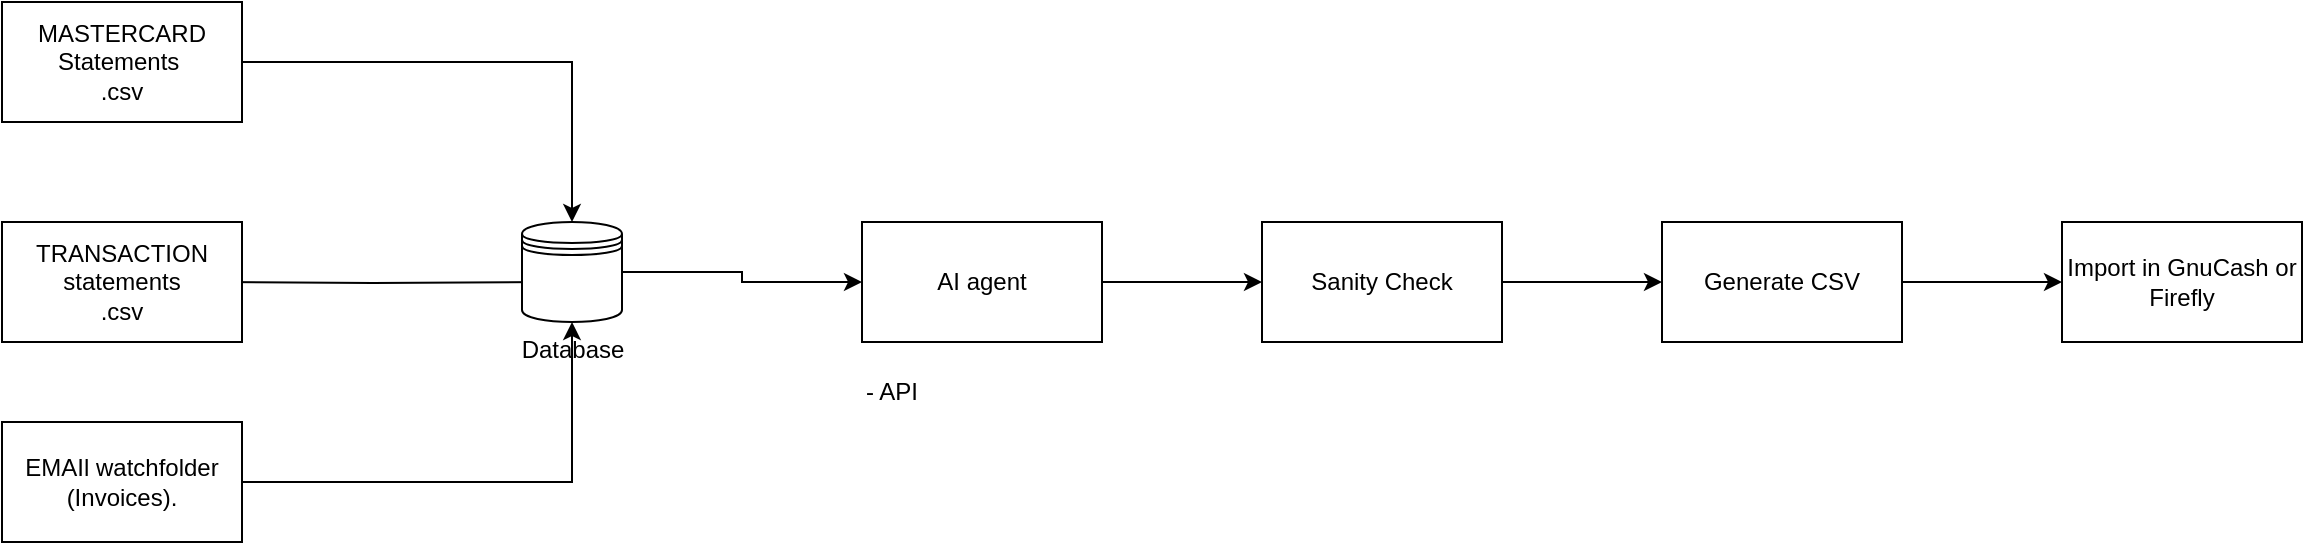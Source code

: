 <mxfile version="22.1.1" type="github">
  <diagram name="Page-1" id="Svr2eNNulgBjU5TI-TkD">
    <mxGraphModel dx="1232" dy="1100" grid="1" gridSize="10" guides="1" tooltips="1" connect="1" arrows="1" fold="1" page="1" pageScale="1" pageWidth="850" pageHeight="1100" math="0" shadow="0">
      <root>
        <mxCell id="0" />
        <mxCell id="1" parent="0" />
        <mxCell id="297eohIpfHL4V6CLoh7R-3" value="" style="edgeStyle=orthogonalEdgeStyle;rounded=0;orthogonalLoop=1;jettySize=auto;html=1;entryX=0.5;entryY=0;entryDx=0;entryDy=0;" edge="1" parent="1" source="297eohIpfHL4V6CLoh7R-1" target="297eohIpfHL4V6CLoh7R-17">
          <mxGeometry relative="1" as="geometry">
            <mxPoint x="390" y="300" as="targetPoint" />
          </mxGeometry>
        </mxCell>
        <mxCell id="297eohIpfHL4V6CLoh7R-1" value="MASTERCARD Statements&amp;nbsp;&lt;br&gt;.csv" style="rounded=0;whiteSpace=wrap;html=1;" vertex="1" parent="1">
          <mxGeometry x="100" y="190" width="120" height="60" as="geometry" />
        </mxCell>
        <mxCell id="297eohIpfHL4V6CLoh7R-9" value="" style="edgeStyle=orthogonalEdgeStyle;rounded=0;orthogonalLoop=1;jettySize=auto;html=1;exitX=1;exitY=0.5;exitDx=0;exitDy=0;" edge="1" parent="1" source="297eohIpfHL4V6CLoh7R-17" target="297eohIpfHL4V6CLoh7R-8">
          <mxGeometry relative="1" as="geometry">
            <mxPoint x="450" y="330" as="sourcePoint" />
          </mxGeometry>
        </mxCell>
        <mxCell id="297eohIpfHL4V6CLoh7R-5" style="edgeStyle=orthogonalEdgeStyle;rounded=0;orthogonalLoop=1;jettySize=auto;html=1;entryX=0.4;entryY=0.6;entryDx=0;entryDy=0;entryPerimeter=0;" edge="1" parent="1" target="297eohIpfHL4V6CLoh7R-17">
          <mxGeometry relative="1" as="geometry">
            <mxPoint x="210" y="330" as="sourcePoint" />
            <mxPoint x="320" y="330" as="targetPoint" />
          </mxGeometry>
        </mxCell>
        <mxCell id="297eohIpfHL4V6CLoh7R-4" value="TRANSACTION&lt;br&gt;statements&lt;br&gt;.csv" style="rounded=0;whiteSpace=wrap;html=1;" vertex="1" parent="1">
          <mxGeometry x="100" y="300" width="120" height="60" as="geometry" />
        </mxCell>
        <mxCell id="297eohIpfHL4V6CLoh7R-7" style="edgeStyle=orthogonalEdgeStyle;rounded=0;orthogonalLoop=1;jettySize=auto;html=1;entryX=0.5;entryY=1;entryDx=0;entryDy=0;" edge="1" parent="1" source="297eohIpfHL4V6CLoh7R-6" target="297eohIpfHL4V6CLoh7R-17">
          <mxGeometry relative="1" as="geometry">
            <mxPoint x="390" y="370" as="targetPoint" />
          </mxGeometry>
        </mxCell>
        <mxCell id="297eohIpfHL4V6CLoh7R-6" value="EMAIl watchfolder (Invoices)." style="rounded=0;whiteSpace=wrap;html=1;" vertex="1" parent="1">
          <mxGeometry x="100" y="400" width="120" height="60" as="geometry" />
        </mxCell>
        <mxCell id="297eohIpfHL4V6CLoh7R-11" value="" style="edgeStyle=orthogonalEdgeStyle;rounded=0;orthogonalLoop=1;jettySize=auto;html=1;" edge="1" parent="1" source="297eohIpfHL4V6CLoh7R-8" target="297eohIpfHL4V6CLoh7R-10">
          <mxGeometry relative="1" as="geometry" />
        </mxCell>
        <mxCell id="297eohIpfHL4V6CLoh7R-8" value="AI agent" style="rounded=0;whiteSpace=wrap;html=1;" vertex="1" parent="1">
          <mxGeometry x="530" y="300" width="120" height="60" as="geometry" />
        </mxCell>
        <mxCell id="297eohIpfHL4V6CLoh7R-14" value="" style="edgeStyle=orthogonalEdgeStyle;rounded=0;orthogonalLoop=1;jettySize=auto;html=1;" edge="1" parent="1" source="297eohIpfHL4V6CLoh7R-10" target="297eohIpfHL4V6CLoh7R-13">
          <mxGeometry relative="1" as="geometry" />
        </mxCell>
        <mxCell id="297eohIpfHL4V6CLoh7R-10" value="Sanity Check" style="rounded=0;whiteSpace=wrap;html=1;" vertex="1" parent="1">
          <mxGeometry x="730" y="300" width="120" height="60" as="geometry" />
        </mxCell>
        <mxCell id="297eohIpfHL4V6CLoh7R-12" value="- API&amp;nbsp;" style="text;html=1;strokeColor=none;fillColor=none;align=left;verticalAlign=middle;whiteSpace=wrap;rounded=0;" vertex="1" parent="1">
          <mxGeometry x="530" y="370" width="60" height="30" as="geometry" />
        </mxCell>
        <mxCell id="297eohIpfHL4V6CLoh7R-16" value="" style="edgeStyle=orthogonalEdgeStyle;rounded=0;orthogonalLoop=1;jettySize=auto;html=1;" edge="1" parent="1" source="297eohIpfHL4V6CLoh7R-13" target="297eohIpfHL4V6CLoh7R-15">
          <mxGeometry relative="1" as="geometry" />
        </mxCell>
        <mxCell id="297eohIpfHL4V6CLoh7R-13" value="Generate CSV" style="rounded=0;whiteSpace=wrap;html=1;" vertex="1" parent="1">
          <mxGeometry x="930" y="300" width="120" height="60" as="geometry" />
        </mxCell>
        <mxCell id="297eohIpfHL4V6CLoh7R-15" value="Import in GnuCash or Firefly" style="rounded=0;whiteSpace=wrap;html=1;" vertex="1" parent="1">
          <mxGeometry x="1130" y="300" width="120" height="60" as="geometry" />
        </mxCell>
        <mxCell id="297eohIpfHL4V6CLoh7R-17" value="Database" style="shape=datastore;html=1;labelPosition=center;verticalLabelPosition=bottom;align=center;verticalAlign=top;" vertex="1" parent="1">
          <mxGeometry x="360" y="300" width="50" height="50" as="geometry" />
        </mxCell>
      </root>
    </mxGraphModel>
  </diagram>
</mxfile>
